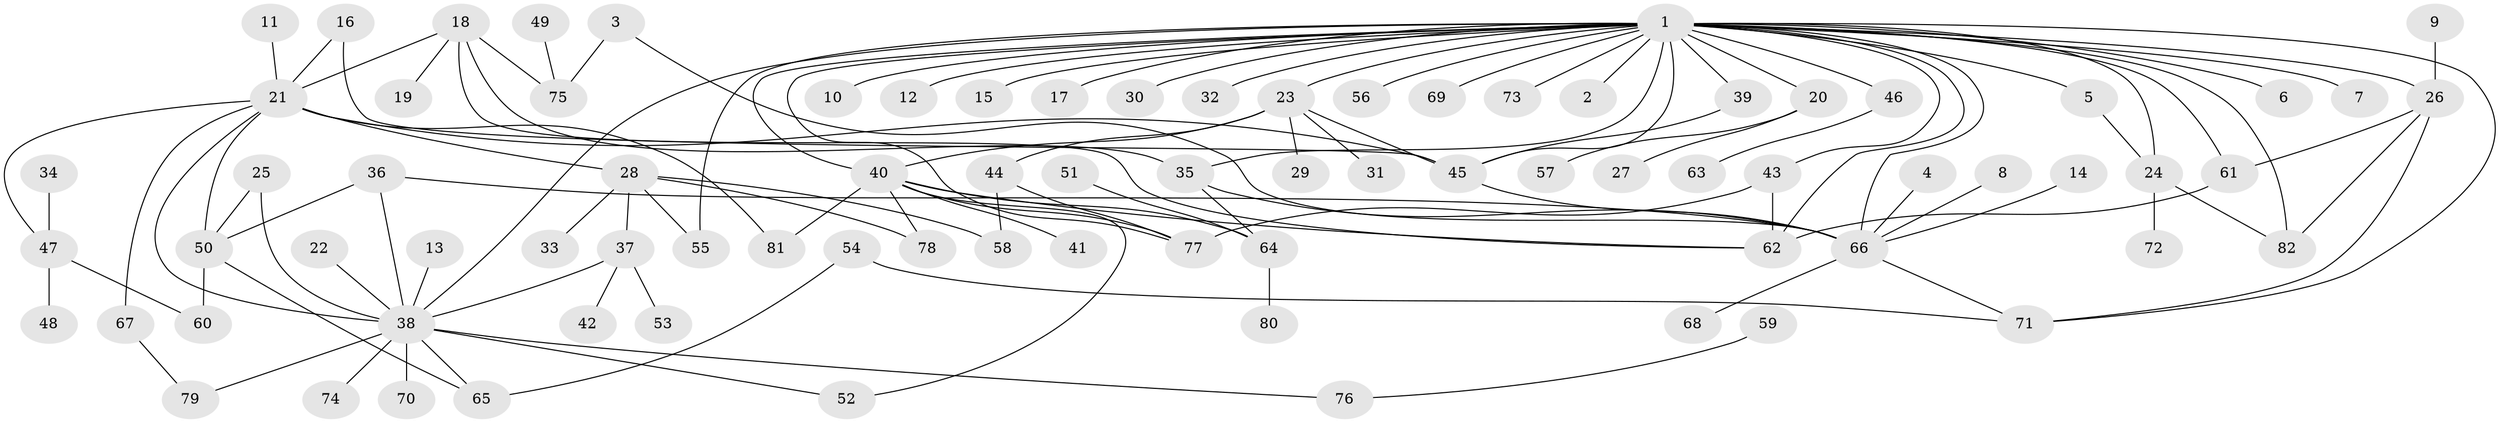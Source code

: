 // original degree distribution, {10: 0.017543859649122806, 35: 0.008771929824561403, 4: 0.05263157894736842, 1: 0.4824561403508772, 11: 0.017543859649122806, 2: 0.21929824561403508, 6: 0.02631578947368421, 3: 0.11403508771929824, 14: 0.008771929824561403, 5: 0.03508771929824561, 8: 0.008771929824561403, 7: 0.008771929824561403}
// Generated by graph-tools (version 1.1) at 2025/36/03/04/25 23:36:50]
// undirected, 82 vertices, 117 edges
graph export_dot {
  node [color=gray90,style=filled];
  1;
  2;
  3;
  4;
  5;
  6;
  7;
  8;
  9;
  10;
  11;
  12;
  13;
  14;
  15;
  16;
  17;
  18;
  19;
  20;
  21;
  22;
  23;
  24;
  25;
  26;
  27;
  28;
  29;
  30;
  31;
  32;
  33;
  34;
  35;
  36;
  37;
  38;
  39;
  40;
  41;
  42;
  43;
  44;
  45;
  46;
  47;
  48;
  49;
  50;
  51;
  52;
  53;
  54;
  55;
  56;
  57;
  58;
  59;
  60;
  61;
  62;
  63;
  64;
  65;
  66;
  67;
  68;
  69;
  70;
  71;
  72;
  73;
  74;
  75;
  76;
  77;
  78;
  79;
  80;
  81;
  82;
  1 -- 2 [weight=1.0];
  1 -- 5 [weight=1.0];
  1 -- 6 [weight=1.0];
  1 -- 7 [weight=1.0];
  1 -- 10 [weight=1.0];
  1 -- 12 [weight=1.0];
  1 -- 15 [weight=1.0];
  1 -- 17 [weight=1.0];
  1 -- 20 [weight=2.0];
  1 -- 23 [weight=1.0];
  1 -- 24 [weight=1.0];
  1 -- 26 [weight=1.0];
  1 -- 30 [weight=1.0];
  1 -- 32 [weight=1.0];
  1 -- 35 [weight=1.0];
  1 -- 38 [weight=1.0];
  1 -- 39 [weight=1.0];
  1 -- 40 [weight=1.0];
  1 -- 43 [weight=1.0];
  1 -- 45 [weight=2.0];
  1 -- 46 [weight=1.0];
  1 -- 55 [weight=1.0];
  1 -- 56 [weight=1.0];
  1 -- 61 [weight=1.0];
  1 -- 62 [weight=1.0];
  1 -- 66 [weight=1.0];
  1 -- 69 [weight=2.0];
  1 -- 71 [weight=1.0];
  1 -- 73 [weight=1.0];
  1 -- 77 [weight=1.0];
  1 -- 82 [weight=1.0];
  3 -- 66 [weight=1.0];
  3 -- 75 [weight=1.0];
  4 -- 66 [weight=1.0];
  5 -- 24 [weight=1.0];
  8 -- 66 [weight=1.0];
  9 -- 26 [weight=1.0];
  11 -- 21 [weight=1.0];
  13 -- 38 [weight=1.0];
  14 -- 66 [weight=1.0];
  16 -- 21 [weight=1.0];
  16 -- 45 [weight=1.0];
  18 -- 19 [weight=1.0];
  18 -- 21 [weight=1.0];
  18 -- 35 [weight=1.0];
  18 -- 62 [weight=1.0];
  18 -- 75 [weight=1.0];
  20 -- 27 [weight=1.0];
  20 -- 57 [weight=1.0];
  21 -- 28 [weight=1.0];
  21 -- 38 [weight=1.0];
  21 -- 45 [weight=1.0];
  21 -- 47 [weight=1.0];
  21 -- 50 [weight=1.0];
  21 -- 67 [weight=1.0];
  21 -- 81 [weight=1.0];
  22 -- 38 [weight=1.0];
  23 -- 29 [weight=1.0];
  23 -- 31 [weight=1.0];
  23 -- 40 [weight=1.0];
  23 -- 44 [weight=1.0];
  23 -- 45 [weight=2.0];
  24 -- 72 [weight=1.0];
  24 -- 82 [weight=1.0];
  25 -- 38 [weight=1.0];
  25 -- 50 [weight=1.0];
  26 -- 61 [weight=1.0];
  26 -- 71 [weight=1.0];
  26 -- 82 [weight=1.0];
  28 -- 33 [weight=1.0];
  28 -- 37 [weight=1.0];
  28 -- 55 [weight=1.0];
  28 -- 58 [weight=1.0];
  28 -- 78 [weight=1.0];
  34 -- 47 [weight=1.0];
  35 -- 64 [weight=1.0];
  35 -- 66 [weight=1.0];
  36 -- 38 [weight=1.0];
  36 -- 50 [weight=1.0];
  36 -- 66 [weight=1.0];
  37 -- 38 [weight=1.0];
  37 -- 42 [weight=1.0];
  37 -- 53 [weight=1.0];
  38 -- 52 [weight=1.0];
  38 -- 65 [weight=1.0];
  38 -- 70 [weight=1.0];
  38 -- 74 [weight=1.0];
  38 -- 76 [weight=1.0];
  38 -- 79 [weight=1.0];
  39 -- 45 [weight=1.0];
  40 -- 41 [weight=1.0];
  40 -- 52 [weight=1.0];
  40 -- 62 [weight=1.0];
  40 -- 64 [weight=1.0];
  40 -- 77 [weight=1.0];
  40 -- 78 [weight=1.0];
  40 -- 81 [weight=1.0];
  43 -- 62 [weight=1.0];
  43 -- 77 [weight=1.0];
  44 -- 58 [weight=1.0];
  44 -- 77 [weight=1.0];
  45 -- 66 [weight=1.0];
  46 -- 63 [weight=1.0];
  47 -- 48 [weight=1.0];
  47 -- 60 [weight=1.0];
  49 -- 75 [weight=1.0];
  50 -- 60 [weight=1.0];
  50 -- 65 [weight=1.0];
  51 -- 64 [weight=1.0];
  54 -- 65 [weight=1.0];
  54 -- 71 [weight=1.0];
  59 -- 76 [weight=1.0];
  61 -- 62 [weight=1.0];
  64 -- 80 [weight=1.0];
  66 -- 68 [weight=1.0];
  66 -- 71 [weight=1.0];
  67 -- 79 [weight=1.0];
}
